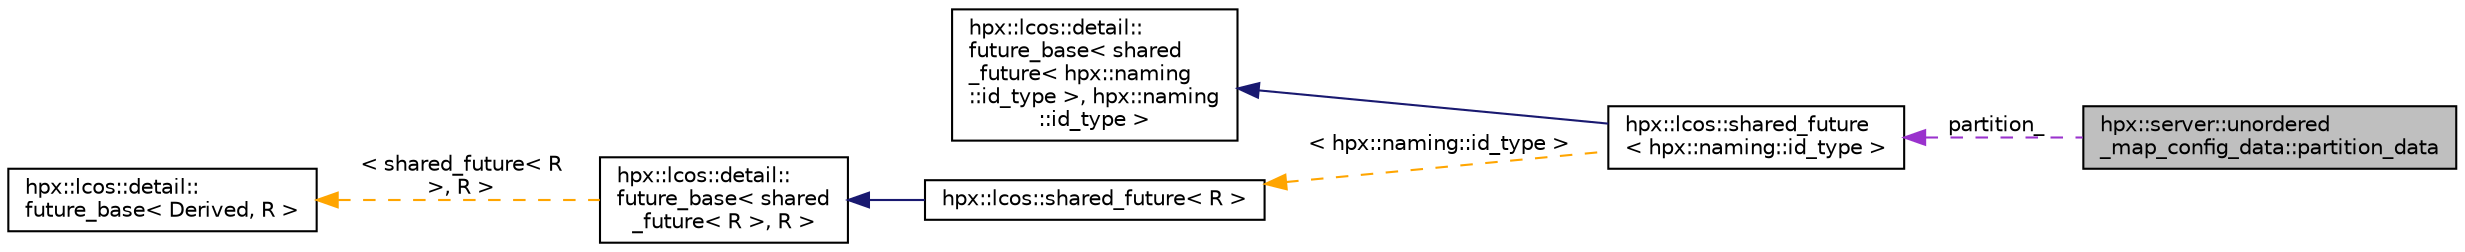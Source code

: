 digraph "hpx::server::unordered_map_config_data::partition_data"
{
  edge [fontname="Helvetica",fontsize="10",labelfontname="Helvetica",labelfontsize="10"];
  node [fontname="Helvetica",fontsize="10",shape=record];
  rankdir="LR";
  Node1 [label="hpx::server::unordered\l_map_config_data::partition_data",height=0.2,width=0.4,color="black", fillcolor="grey75", style="filled", fontcolor="black"];
  Node2 -> Node1 [dir="back",color="darkorchid3",fontsize="10",style="dashed",label=" partition_" ,fontname="Helvetica"];
  Node2 [label="hpx::lcos::shared_future\l\< hpx::naming::id_type \>",height=0.2,width=0.4,color="black", fillcolor="white", style="filled",URL="$d4/d31/classhpx_1_1lcos_1_1shared__future.html"];
  Node3 -> Node2 [dir="back",color="midnightblue",fontsize="10",style="solid",fontname="Helvetica"];
  Node3 [label="hpx::lcos::detail::\lfuture_base\< shared\l_future\< hpx::naming\l::id_type \>, hpx::naming\l::id_type \>",height=0.2,width=0.4,color="black", fillcolor="white", style="filled",URL="$d5/dd7/classhpx_1_1lcos_1_1detail_1_1future__base.html"];
  Node4 -> Node2 [dir="back",color="orange",fontsize="10",style="dashed",label=" \< hpx::naming::id_type \>" ,fontname="Helvetica"];
  Node4 [label="hpx::lcos::shared_future\< R \>",height=0.2,width=0.4,color="black", fillcolor="white", style="filled",URL="$d4/d31/classhpx_1_1lcos_1_1shared__future.html"];
  Node5 -> Node4 [dir="back",color="midnightblue",fontsize="10",style="solid",fontname="Helvetica"];
  Node5 [label="hpx::lcos::detail::\lfuture_base\< shared\l_future\< R \>, R \>",height=0.2,width=0.4,color="black", fillcolor="white", style="filled",URL="$d5/dd7/classhpx_1_1lcos_1_1detail_1_1future__base.html"];
  Node6 -> Node5 [dir="back",color="orange",fontsize="10",style="dashed",label=" \< shared_future\< R\l \>, R \>" ,fontname="Helvetica"];
  Node6 [label="hpx::lcos::detail::\lfuture_base\< Derived, R \>",height=0.2,width=0.4,color="black", fillcolor="white", style="filled",URL="$d5/dd7/classhpx_1_1lcos_1_1detail_1_1future__base.html"];
}
